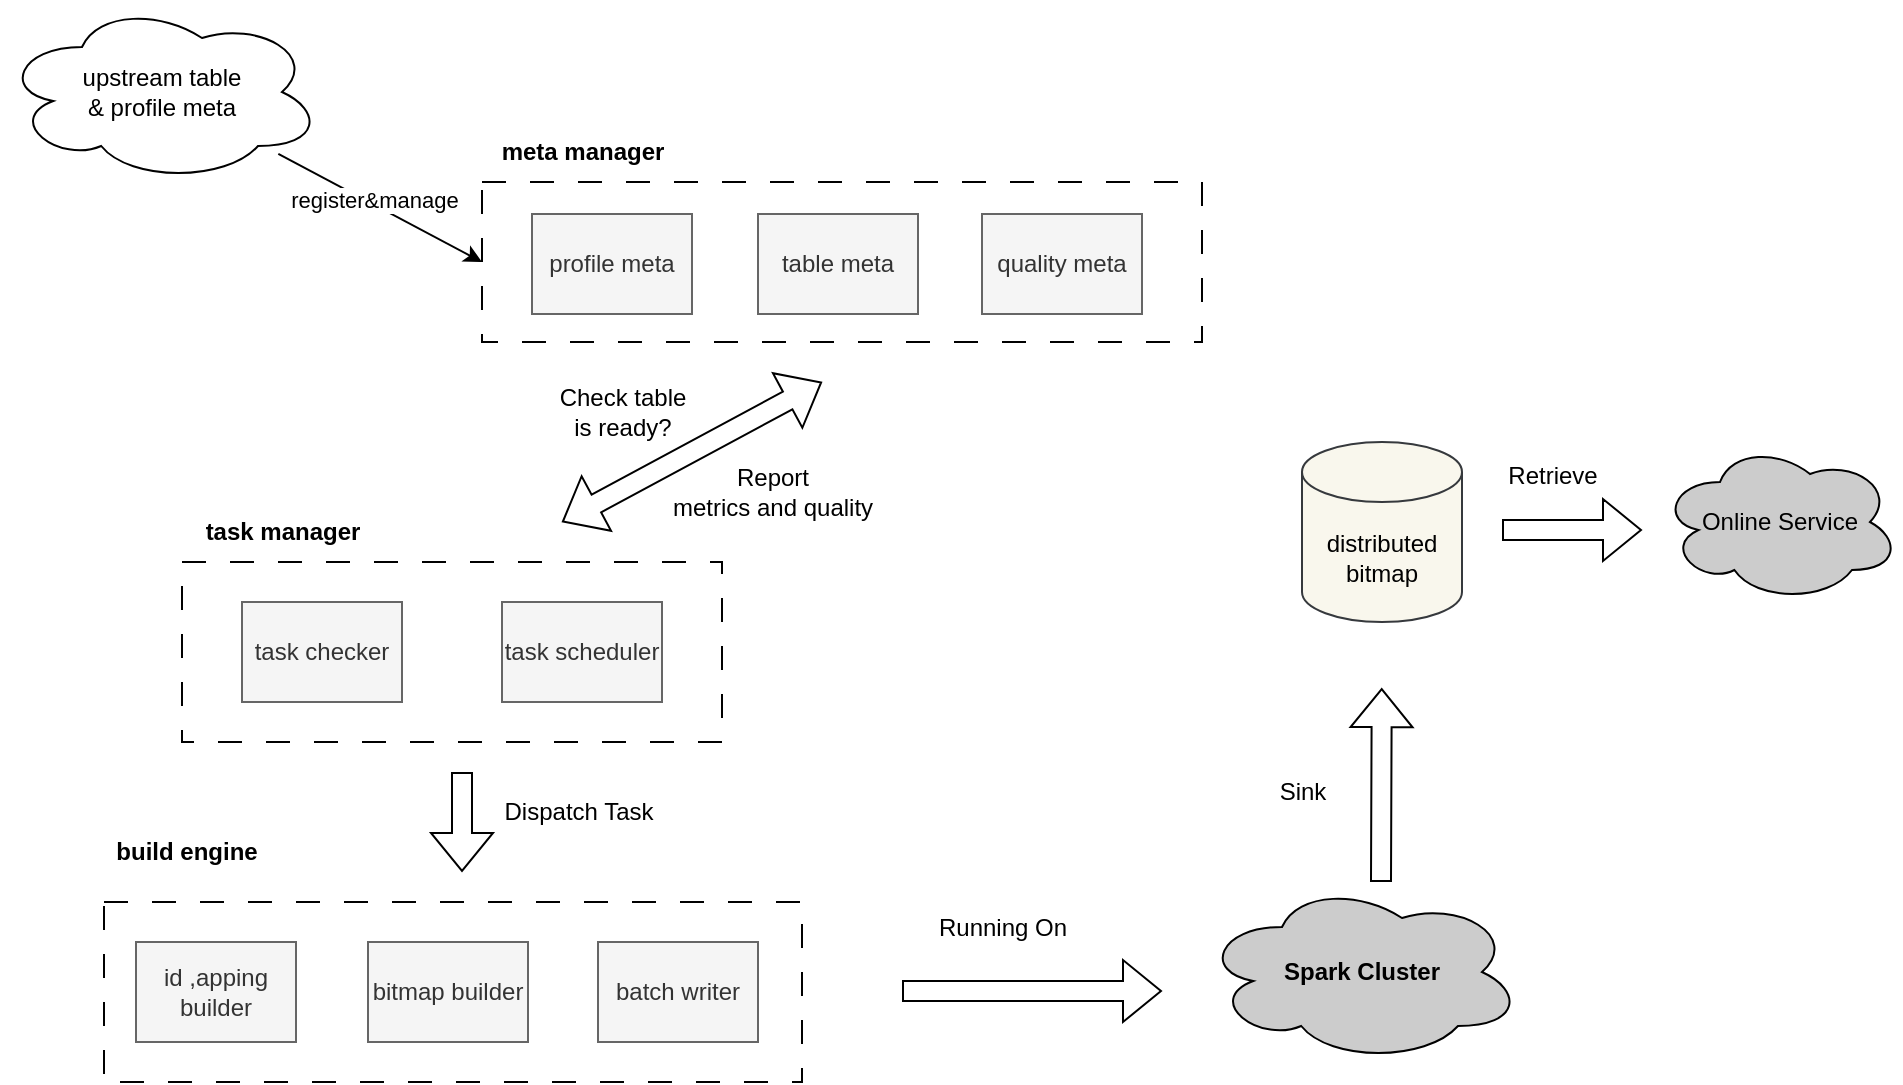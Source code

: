 <mxfile version="22.0.6" type="github">
  <diagram name="第 1 页" id="z8NGpIX9u0qulxh_TLIZ">
    <mxGraphModel dx="2349" dy="891" grid="1" gridSize="10" guides="1" tooltips="1" connect="1" arrows="1" fold="1" page="1" pageScale="1" pageWidth="827" pageHeight="1169" math="0" shadow="0">
      <root>
        <mxCell id="0" />
        <mxCell id="1" parent="0" />
        <mxCell id="_DOz4o24hShDJf7opEV6-2" value="&lt;b&gt;meta manager&lt;/b&gt;" style="text;html=1;align=center;verticalAlign=middle;resizable=0;points=[];autosize=1;strokeColor=none;fillColor=none;" vertex="1" parent="1">
          <mxGeometry x="230" y="220" width="100" height="30" as="geometry" />
        </mxCell>
        <mxCell id="_DOz4o24hShDJf7opEV6-3" value="" style="rounded=0;whiteSpace=wrap;html=1;dashed=1;dashPattern=12 12;" vertex="1" parent="1">
          <mxGeometry x="230" y="250" width="360" height="80" as="geometry" />
        </mxCell>
        <mxCell id="_DOz4o24hShDJf7opEV6-4" value="profile meta" style="rounded=0;whiteSpace=wrap;html=1;fillColor=#f5f5f5;fontColor=#333333;strokeColor=#666666;" vertex="1" parent="1">
          <mxGeometry x="255" y="266" width="80" height="50" as="geometry" />
        </mxCell>
        <mxCell id="_DOz4o24hShDJf7opEV6-5" value="table meta" style="rounded=0;whiteSpace=wrap;html=1;fillColor=#f5f5f5;fontColor=#333333;strokeColor=#666666;" vertex="1" parent="1">
          <mxGeometry x="368" y="266" width="80" height="50" as="geometry" />
        </mxCell>
        <mxCell id="_DOz4o24hShDJf7opEV6-6" value="quality meta" style="rounded=0;whiteSpace=wrap;html=1;fillColor=#f5f5f5;fontColor=#333333;strokeColor=#666666;" vertex="1" parent="1">
          <mxGeometry x="480" y="266" width="80" height="50" as="geometry" />
        </mxCell>
        <mxCell id="_DOz4o24hShDJf7opEV6-7" value="" style="rounded=0;whiteSpace=wrap;html=1;dashed=1;dashPattern=12 12;" vertex="1" parent="1">
          <mxGeometry x="80" y="440" width="270" height="90" as="geometry" />
        </mxCell>
        <mxCell id="_DOz4o24hShDJf7opEV6-8" value="&lt;b&gt;task manager&lt;/b&gt;" style="text;html=1;align=center;verticalAlign=middle;resizable=0;points=[];autosize=1;strokeColor=none;fillColor=none;" vertex="1" parent="1">
          <mxGeometry x="80" y="410" width="100" height="30" as="geometry" />
        </mxCell>
        <mxCell id="_DOz4o24hShDJf7opEV6-11" value="distributed&lt;br&gt;bitmap" style="shape=cylinder3;whiteSpace=wrap;html=1;boundedLbl=1;backgroundOutline=1;size=15;fillColor=#f9f7ed;strokeColor=#36393d;" vertex="1" parent="1">
          <mxGeometry x="640" y="380" width="80" height="90" as="geometry" />
        </mxCell>
        <mxCell id="_DOz4o24hShDJf7opEV6-13" value="" style="shape=flexArrow;endArrow=classic;html=1;rounded=0;" edge="1" parent="1">
          <mxGeometry width="50" height="50" relative="1" as="geometry">
            <mxPoint x="679.5" y="600" as="sourcePoint" />
            <mxPoint x="679.86" y="503.07" as="targetPoint" />
          </mxGeometry>
        </mxCell>
        <mxCell id="_DOz4o24hShDJf7opEV6-14" value="Sink" style="text;html=1;align=center;verticalAlign=middle;resizable=0;points=[];autosize=1;strokeColor=none;fillColor=none;" vertex="1" parent="1">
          <mxGeometry x="615" y="540" width="50" height="30" as="geometry" />
        </mxCell>
        <mxCell id="_DOz4o24hShDJf7opEV6-15" value="task checker" style="rounded=0;whiteSpace=wrap;html=1;fillColor=#f5f5f5;fontColor=#333333;strokeColor=#666666;" vertex="1" parent="1">
          <mxGeometry x="110" y="460" width="80" height="50" as="geometry" />
        </mxCell>
        <mxCell id="_DOz4o24hShDJf7opEV6-16" value="task scheduler" style="rounded=0;whiteSpace=wrap;html=1;fillColor=#f5f5f5;fontColor=#333333;strokeColor=#666666;" vertex="1" parent="1">
          <mxGeometry x="240" y="460" width="80" height="50" as="geometry" />
        </mxCell>
        <mxCell id="_DOz4o24hShDJf7opEV6-17" value="" style="shape=flexArrow;endArrow=classic;startArrow=classic;html=1;rounded=0;" edge="1" parent="1">
          <mxGeometry width="100" height="100" relative="1" as="geometry">
            <mxPoint x="270" y="420" as="sourcePoint" />
            <mxPoint x="400" y="350" as="targetPoint" />
          </mxGeometry>
        </mxCell>
        <mxCell id="_DOz4o24hShDJf7opEV6-18" value="Check table &lt;br&gt;is ready?" style="text;html=1;align=center;verticalAlign=middle;resizable=0;points=[];autosize=1;strokeColor=none;fillColor=none;" vertex="1" parent="1">
          <mxGeometry x="255" y="345" width="90" height="40" as="geometry" />
        </mxCell>
        <mxCell id="_DOz4o24hShDJf7opEV6-19" value="Report&lt;br&gt;metrics and quality" style="text;html=1;align=center;verticalAlign=middle;resizable=0;points=[];autosize=1;strokeColor=none;fillColor=none;" vertex="1" parent="1">
          <mxGeometry x="315" y="385" width="120" height="40" as="geometry" />
        </mxCell>
        <mxCell id="_DOz4o24hShDJf7opEV6-23" value="" style="rounded=0;whiteSpace=wrap;html=1;dashed=1;dashPattern=12 12;" vertex="1" parent="1">
          <mxGeometry x="41" y="610" width="349" height="90" as="geometry" />
        </mxCell>
        <mxCell id="_DOz4o24hShDJf7opEV6-24" value="&lt;b&gt;build engine&lt;/b&gt;" style="text;html=1;align=center;verticalAlign=middle;resizable=0;points=[];autosize=1;strokeColor=none;fillColor=none;" vertex="1" parent="1">
          <mxGeometry x="37" y="570" width="90" height="30" as="geometry" />
        </mxCell>
        <mxCell id="_DOz4o24hShDJf7opEV6-25" value="id ,apping builder" style="rounded=0;whiteSpace=wrap;html=1;fillColor=#f5f5f5;fontColor=#333333;strokeColor=#666666;" vertex="1" parent="1">
          <mxGeometry x="57" y="630" width="80" height="50" as="geometry" />
        </mxCell>
        <mxCell id="_DOz4o24hShDJf7opEV6-26" value="bitmap builder" style="rounded=0;whiteSpace=wrap;html=1;fillColor=#f5f5f5;fontColor=#333333;strokeColor=#666666;" vertex="1" parent="1">
          <mxGeometry x="173" y="630" width="80" height="50" as="geometry" />
        </mxCell>
        <mxCell id="_DOz4o24hShDJf7opEV6-27" value="batch writer" style="rounded=0;whiteSpace=wrap;html=1;fillColor=#f5f5f5;fontColor=#333333;strokeColor=#666666;" vertex="1" parent="1">
          <mxGeometry x="288" y="630" width="80" height="50" as="geometry" />
        </mxCell>
        <mxCell id="_DOz4o24hShDJf7opEV6-28" value="" style="group" vertex="1" connectable="0" parent="1">
          <mxGeometry x="590" y="600" width="160" height="90" as="geometry" />
        </mxCell>
        <mxCell id="_DOz4o24hShDJf7opEV6-9" value="&lt;b&gt;Spark Cluster&lt;/b&gt;" style="ellipse;shape=cloud;whiteSpace=wrap;html=1;fillColor=#CCCCCC;" vertex="1" parent="_DOz4o24hShDJf7opEV6-28">
          <mxGeometry width="160" height="90" as="geometry" />
        </mxCell>
        <mxCell id="_DOz4o24hShDJf7opEV6-30" value="" style="group" vertex="1" connectable="0" parent="1">
          <mxGeometry x="-10" y="160" width="160" height="90" as="geometry" />
        </mxCell>
        <mxCell id="_DOz4o24hShDJf7opEV6-31" value="upstream table &lt;br&gt;&amp;amp; profile meta" style="ellipse;shape=cloud;whiteSpace=wrap;html=1;" vertex="1" parent="_DOz4o24hShDJf7opEV6-30">
          <mxGeometry width="160" height="90" as="geometry" />
        </mxCell>
        <mxCell id="_DOz4o24hShDJf7opEV6-33" value="" style="endArrow=classic;html=1;rounded=0;entryX=0;entryY=0.5;entryDx=0;entryDy=0;" edge="1" parent="1" source="_DOz4o24hShDJf7opEV6-31" target="_DOz4o24hShDJf7opEV6-3">
          <mxGeometry width="50" height="50" relative="1" as="geometry">
            <mxPoint x="170" y="330" as="sourcePoint" />
            <mxPoint x="220" y="280" as="targetPoint" />
          </mxGeometry>
        </mxCell>
        <mxCell id="_DOz4o24hShDJf7opEV6-34" value="register&amp;amp;manage" style="edgeLabel;html=1;align=center;verticalAlign=middle;resizable=0;points=[];" vertex="1" connectable="0" parent="_DOz4o24hShDJf7opEV6-33">
          <mxGeometry x="-0.083" y="2" relative="1" as="geometry">
            <mxPoint as="offset" />
          </mxGeometry>
        </mxCell>
        <mxCell id="_DOz4o24hShDJf7opEV6-35" value="" style="shape=flexArrow;endArrow=classic;html=1;rounded=0;" edge="1" parent="1">
          <mxGeometry width="50" height="50" relative="1" as="geometry">
            <mxPoint x="220" y="545" as="sourcePoint" />
            <mxPoint x="220" y="595" as="targetPoint" />
          </mxGeometry>
        </mxCell>
        <mxCell id="_DOz4o24hShDJf7opEV6-36" value="Dispatch Task" style="text;html=1;align=center;verticalAlign=middle;resizable=0;points=[];autosize=1;strokeColor=none;fillColor=none;" vertex="1" parent="1">
          <mxGeometry x="228" y="550" width="100" height="30" as="geometry" />
        </mxCell>
        <mxCell id="_DOz4o24hShDJf7opEV6-37" value="" style="shape=flexArrow;endArrow=classic;html=1;rounded=0;" edge="1" parent="1">
          <mxGeometry width="50" height="50" relative="1" as="geometry">
            <mxPoint x="440" y="654.5" as="sourcePoint" />
            <mxPoint x="570" y="654.5" as="targetPoint" />
          </mxGeometry>
        </mxCell>
        <mxCell id="_DOz4o24hShDJf7opEV6-38" value="Running On" style="text;html=1;align=center;verticalAlign=middle;resizable=0;points=[];autosize=1;strokeColor=none;fillColor=none;" vertex="1" parent="1">
          <mxGeometry x="445" y="608" width="90" height="30" as="geometry" />
        </mxCell>
        <mxCell id="_DOz4o24hShDJf7opEV6-39" value="Online Service" style="ellipse;shape=cloud;whiteSpace=wrap;html=1;fillColor=#CCCCCC;" vertex="1" parent="1">
          <mxGeometry x="819" y="380" width="120" height="80" as="geometry" />
        </mxCell>
        <mxCell id="_DOz4o24hShDJf7opEV6-40" value="" style="shape=flexArrow;endArrow=classic;html=1;rounded=0;" edge="1" parent="1">
          <mxGeometry width="50" height="50" relative="1" as="geometry">
            <mxPoint x="740" y="424" as="sourcePoint" />
            <mxPoint x="810" y="424" as="targetPoint" />
          </mxGeometry>
        </mxCell>
        <mxCell id="_DOz4o24hShDJf7opEV6-41" value="Retrieve" style="text;html=1;align=center;verticalAlign=middle;resizable=0;points=[];autosize=1;strokeColor=none;fillColor=none;" vertex="1" parent="1">
          <mxGeometry x="730" y="382" width="70" height="30" as="geometry" />
        </mxCell>
      </root>
    </mxGraphModel>
  </diagram>
</mxfile>
